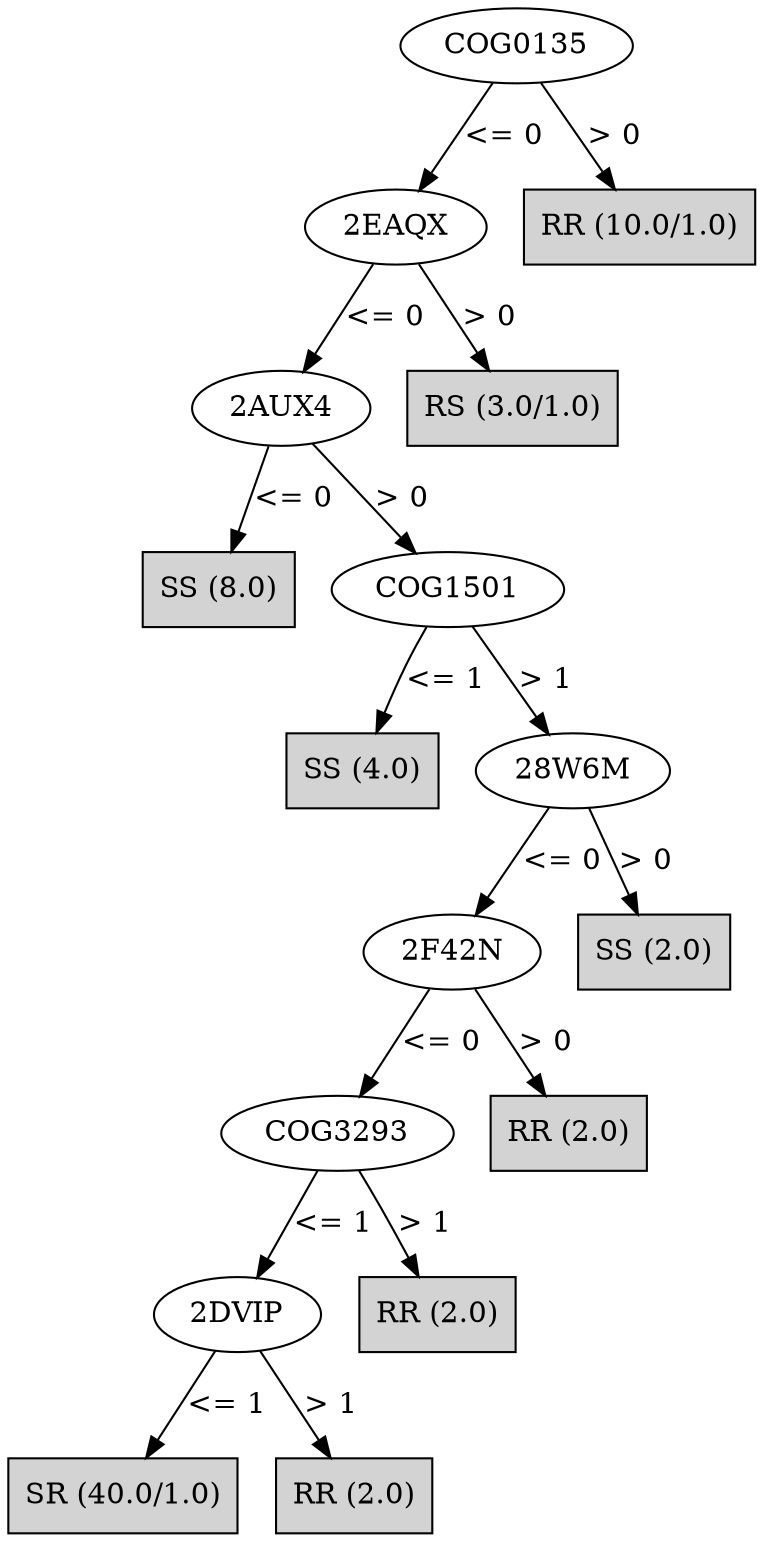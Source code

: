 digraph J48Tree {
N0 [label="COG0135" ]
N0->N1 [label="<= 0"]
N1 [label="2EAQX" ]
N1->N2 [label="<= 0"]
N2 [label="2AUX4" ]
N2->N3 [label="<= 0"]
N3 [label="SS (8.0)" shape=box style=filled ]
N2->N4 [label="> 0"]
N4 [label="COG1501" ]
N4->N5 [label="<= 1"]
N5 [label="SS (4.0)" shape=box style=filled ]
N4->N6 [label="> 1"]
N6 [label="28W6M" ]
N6->N7 [label="<= 0"]
N7 [label="2F42N" ]
N7->N8 [label="<= 0"]
N8 [label="COG3293" ]
N8->N9 [label="<= 1"]
N9 [label="2DVIP" ]
N9->N10 [label="<= 1"]
N10 [label="SR (40.0/1.0)" shape=box style=filled ]
N9->N11 [label="> 1"]
N11 [label="RR (2.0)" shape=box style=filled ]
N8->N12 [label="> 1"]
N12 [label="RR (2.0)" shape=box style=filled ]
N7->N13 [label="> 0"]
N13 [label="RR (2.0)" shape=box style=filled ]
N6->N14 [label="> 0"]
N14 [label="SS (2.0)" shape=box style=filled ]
N1->N15 [label="> 0"]
N15 [label="RS (3.0/1.0)" shape=box style=filled ]
N0->N16 [label="> 0"]
N16 [label="RR (10.0/1.0)" shape=box style=filled ]
}

